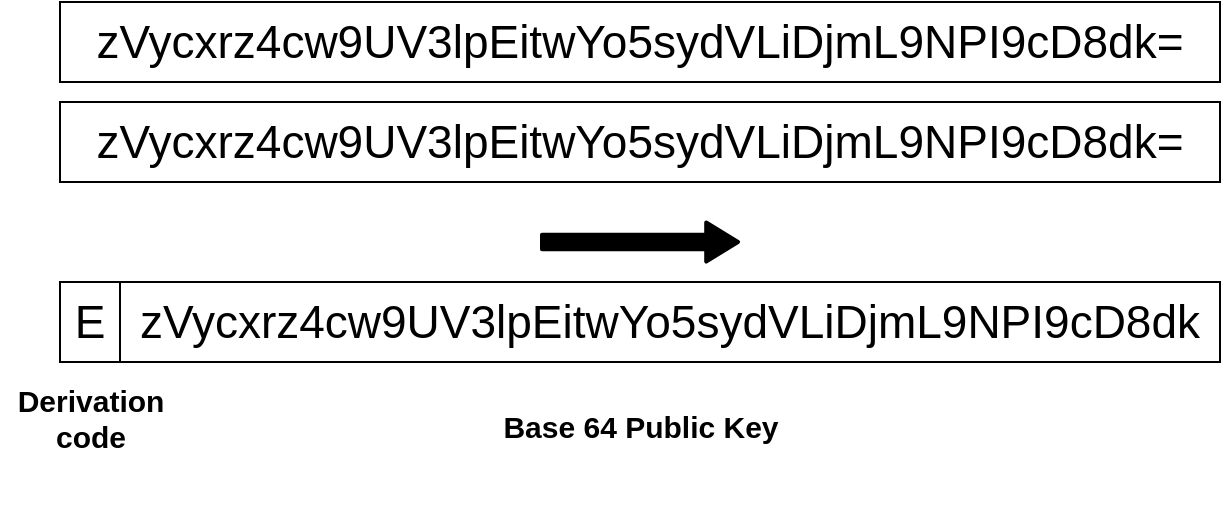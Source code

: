 <mxfile version="20.7.4" type="embed">
    <diagram id="D-pSSFbaa6TZaP8_UH-x" name="identifier">
        <mxGraphModel dx="968" dy="725" grid="1" gridSize="10" guides="1" tooltips="1" connect="1" arrows="1" fold="1" page="1" pageScale="1" pageWidth="827" pageHeight="1169" math="0" shadow="0">
            <root>
                <mxCell id="0"/>
                <mxCell id="1" parent="0"/>
                <mxCell id="3" value="&lt;font style=&quot;font-size: 23px;&quot;&gt;zVycxrz4cw9UV3lpEitwYo5sydVLiDjmL9NPI9cD8dk=&lt;/font&gt;" style="rounded=0;whiteSpace=wrap;html=1;" vertex="1" parent="1">
                    <mxGeometry x="120" y="90" width="580" height="40" as="geometry"/>
                </mxCell>
                <mxCell id="4" value="&lt;font style=&quot;font-size: 23px;&quot;&gt;zVycxrz4cw9UV3lpEitwYo5sydVLiDjmL9NPI9cD8dk=&lt;/font&gt;" style="rounded=0;whiteSpace=wrap;html=1;" vertex="1" parent="1">
                    <mxGeometry x="120" y="140" width="580" height="40" as="geometry"/>
                </mxCell>
                <mxCell id="9" value="" style="shape=image;html=1;verticalAlign=top;verticalLabelPosition=bottom;labelBackgroundColor=#ffffff;imageAspect=0;aspect=fixed;image=https://cdn0.iconfinder.com/data/icons/evericons-16px/16/x-128.png;fontSize=35;fontColor=#FF0000;" vertex="1" parent="1">
                    <mxGeometry x="660" y="140" width="40" height="40" as="geometry"/>
                </mxCell>
                <mxCell id="10" value="" style="group" vertex="1" connectable="0" parent="1">
                    <mxGeometry x="120" y="230" width="580" height="40" as="geometry"/>
                </mxCell>
                <mxCell id="5" value="&lt;font style=&quot;font-size: 23px;&quot;&gt;zVycxrz4cw9UV3lpEitwYo5sydVLiDjmL9NPI9cD8dk&lt;/font&gt;" style="rounded=0;whiteSpace=wrap;html=1;" vertex="1" parent="10">
                    <mxGeometry x="30" width="550" height="40" as="geometry"/>
                </mxCell>
                <mxCell id="6" value="&lt;font style=&quot;font-size: 23px;&quot;&gt;E&lt;/font&gt;" style="rounded=0;whiteSpace=wrap;html=1;" vertex="1" parent="10">
                    <mxGeometry width="30" height="40" as="geometry"/>
                </mxCell>
                <mxCell id="12" value="" style="shape=flexArrow;endArrow=classic;html=1;strokeWidth=2;fontSize=35;fontColor=#FF0000;width=6.19;endSize=4.633;endWidth=10.385;fillColor=#000000;" edge="1" parent="1">
                    <mxGeometry width="50" height="50" relative="1" as="geometry">
                        <mxPoint x="360" y="210" as="sourcePoint"/>
                        <mxPoint x="460" y="210" as="targetPoint"/>
                    </mxGeometry>
                </mxCell>
                <mxCell id="14" value="&lt;font style=&quot;font-size: 15px;&quot; color=&quot;#000000&quot;&gt;Base 64 Public Key&lt;/font&gt;" style="text;html=1;strokeColor=none;fillColor=none;align=center;verticalAlign=middle;whiteSpace=wrap;rounded=0;fontSize=35;fontColor=#FF0000;fontStyle=1" vertex="1" parent="1">
                    <mxGeometry x="240.75" y="280" width="338.5" height="30" as="geometry"/>
                </mxCell>
                <mxCell id="15" value="&lt;p style=&quot;line-height: 30%;&quot;&gt;&lt;font style=&quot;font-size: 15px;&quot; color=&quot;#000000&quot;&gt;Derivation&lt;br&gt;code&lt;br&gt;&lt;/font&gt;&lt;/p&gt;" style="text;html=1;strokeColor=none;fillColor=none;align=center;verticalAlign=middle;rounded=0;fontSize=35;fontColor=#FF0000;fontStyle=1" vertex="1" parent="1">
                    <mxGeometry x="90" y="280" width="90" height="30" as="geometry"/>
                </mxCell>
            </root>
        </mxGraphModel>
    </diagram>
</mxfile>